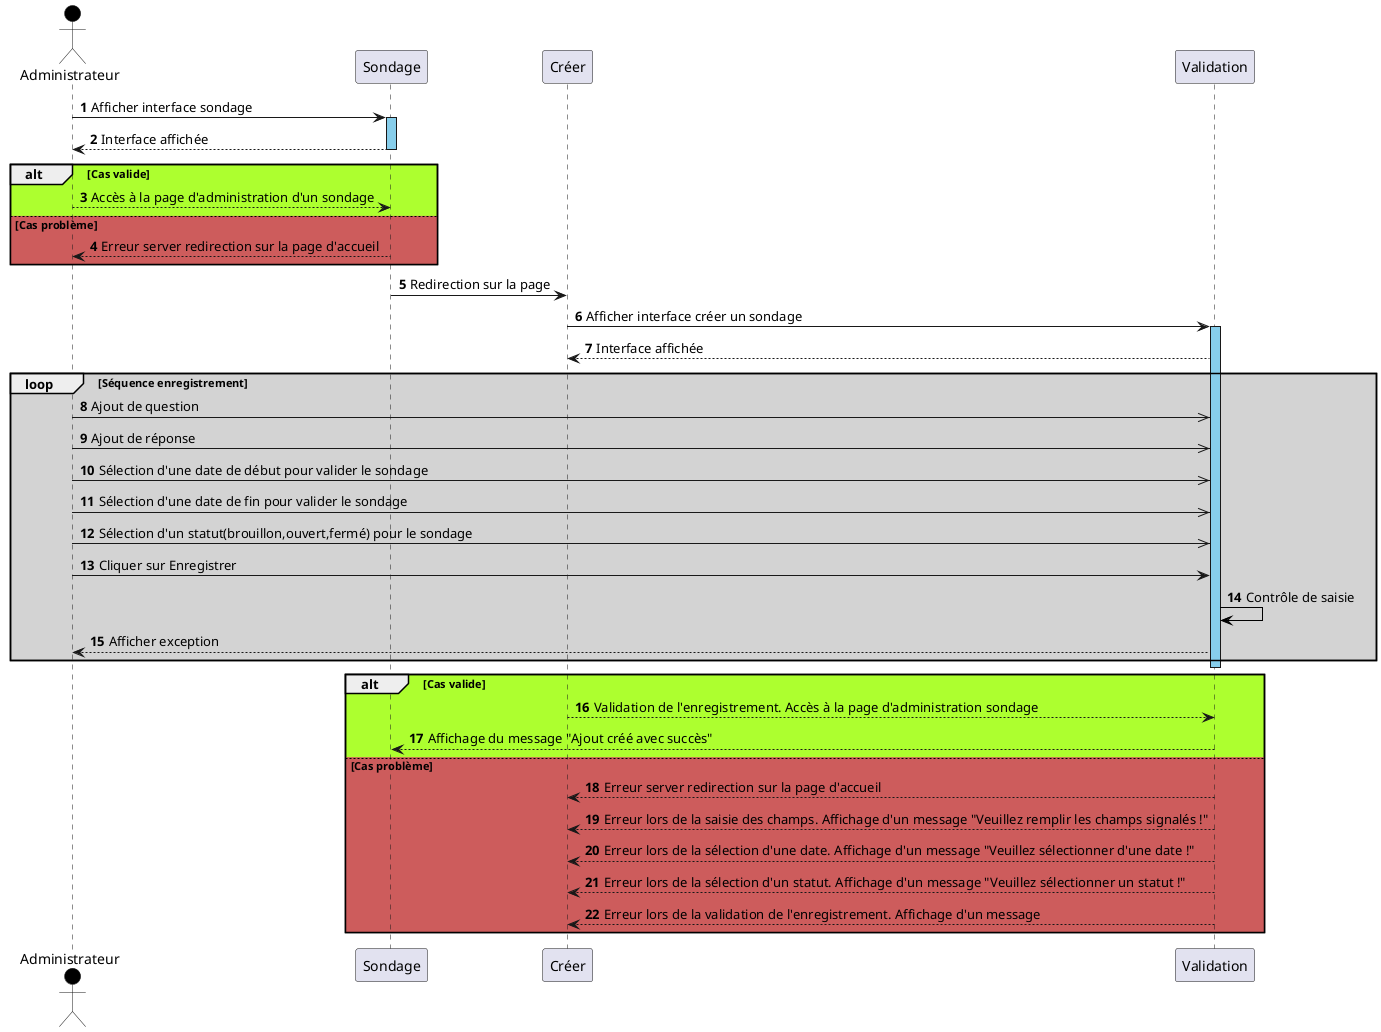 @startuml creersondage
autonumber 
actor Administrateur #Black
Administrateur -> Sondage : Afficher interface sondage
activate Sondage #SkyBlue
Sondage --> Administrateur : Interface affichée
deactivate Sondage
alt #GreenYellow Cas valide 
Sondage <-- Administrateur : Accès à la page d'administration d'un sondage
else #IndianRed Cas problème
Sondage --> Administrateur : Erreur server redirection sur la page d'accueil
end
Sondage -> Créer : Redirection sur la page
Créer -> Validation : Afficher interface créer un sondage
activate Validation #SkyBlue
Validation --> Créer : Interface affichée
loop #LightGrey Séquence enregistrement
Administrateur ->> Validation : Ajout de question
Administrateur ->> Validation : Ajout de réponse
Administrateur ->> Validation : Sélection d'une date de début pour valider le sondage
Administrateur ->> Validation : Sélection d'une date de fin pour valider le sondage
Administrateur ->> Validation : Sélection d'un statut(brouillon,ouvert,fermé) pour le sondage
Administrateur -> Validation : Cliquer sur Enregistrer
Validation -[#Black]> Validation : Contrôle de saisie
Validation --> Administrateur : Afficher exception
end
deactivate Validation
alt #GreenYellow Cas valide 
Créer --> Validation : Validation de l'enregistrement. Accès à la page d'administration sondage
Validation --> Sondage : Affichage du message "Ajout créé avec succès"
else #IndianRed Cas problème
Créer <-- Validation : Erreur server redirection sur la page d'accueil
Créer <-- Validation : Erreur lors de la saisie des champs. Affichage d'un message "Veuillez remplir les champs signalés !"
Créer <-- Validation : Erreur lors de la sélection d'une date. Affichage d'un message "Veuillez sélectionner d'une date !"
Créer <-- Validation : Erreur lors de la sélection d'un statut. Affichage d'un message "Veuillez sélectionner un statut !" 
Créer <-- Validation : Erreur lors de la validation de l'enregistrement. Affichage d'un message 
end
@enduml